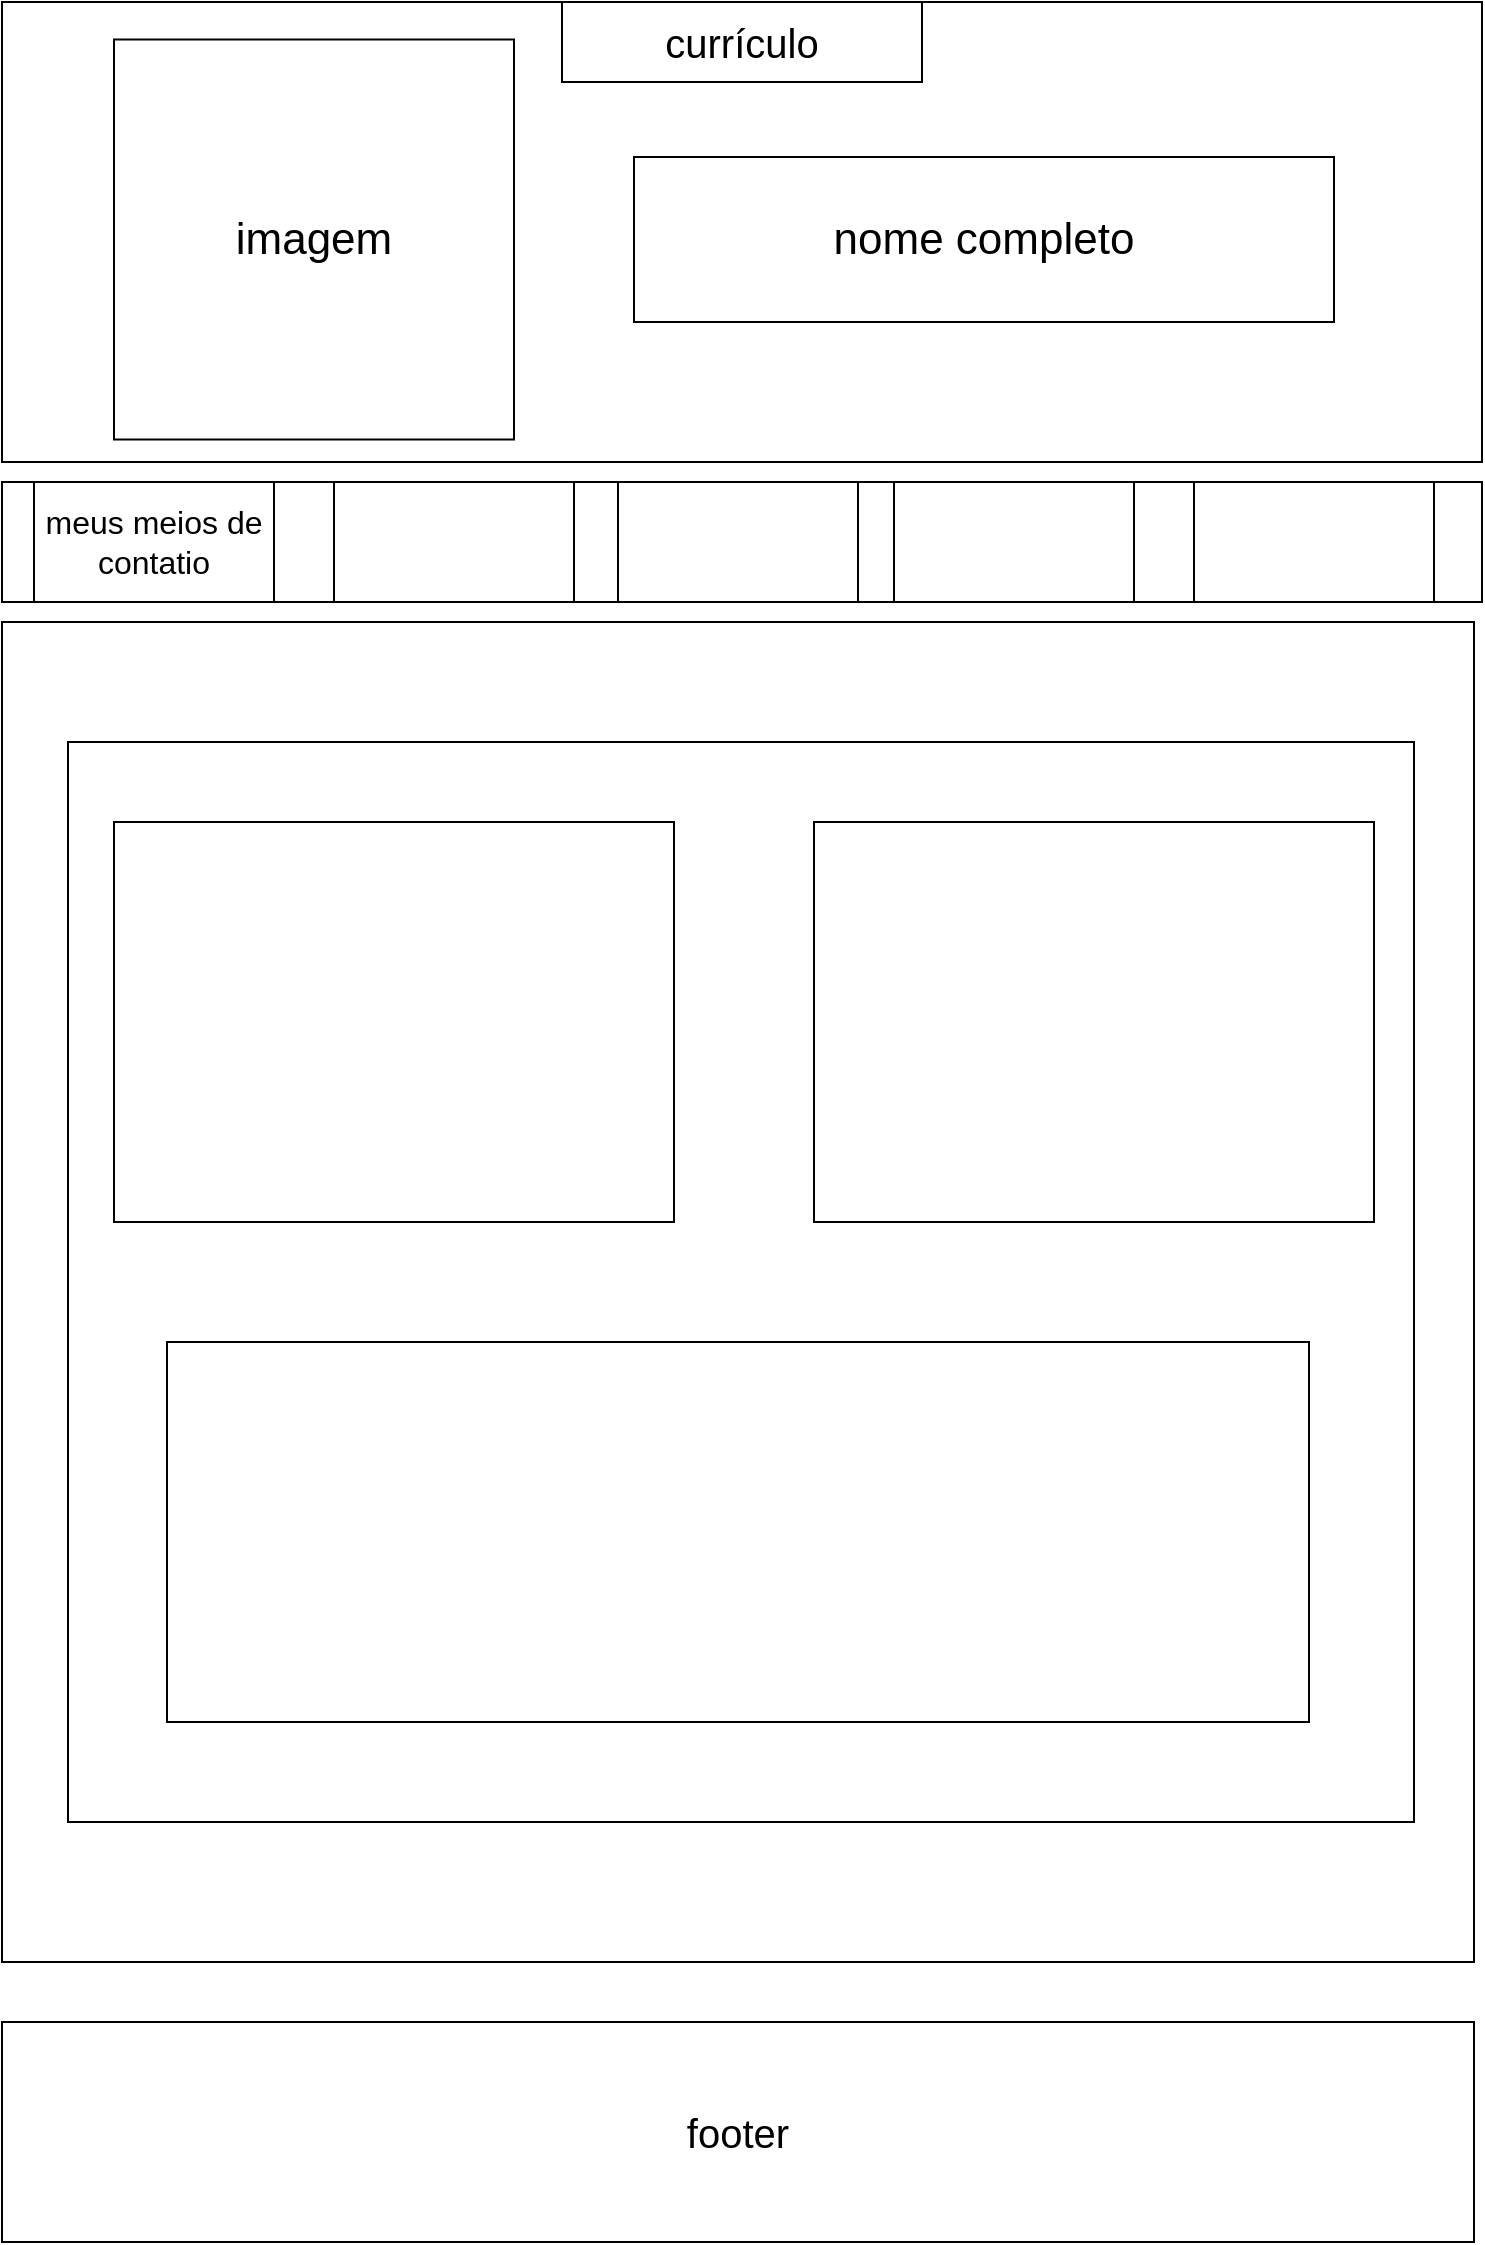 <mxfile version="23.1.5" type="device">
  <diagram name="Página-1" id="VzBFBnFceNf5FchIhVIa">
    <mxGraphModel dx="1434" dy="772" grid="1" gridSize="10" guides="1" tooltips="1" connect="1" arrows="1" fold="1" page="1" pageScale="1" pageWidth="827" pageHeight="1169" math="0" shadow="0">
      <root>
        <mxCell id="0" />
        <mxCell id="1" parent="0" />
        <mxCell id="8uxdD-XqvAFdHvv8OUBt-1" value="header" style="rounded=0;whiteSpace=wrap;html=1;fontSize=28;" parent="1" vertex="1">
          <mxGeometry x="44" y="30" width="740" height="230" as="geometry" />
        </mxCell>
        <mxCell id="ORd4NTilTooh12UyskxN-3" value="imagem" style="whiteSpace=wrap;html=1;aspect=fixed;fontSize=22;" vertex="1" parent="1">
          <mxGeometry x="100" y="48.75" width="200" height="200" as="geometry" />
        </mxCell>
        <mxCell id="ORd4NTilTooh12UyskxN-4" value="nome completo" style="rounded=0;whiteSpace=wrap;html=1;fontSize=22;" vertex="1" parent="1">
          <mxGeometry x="360" y="107.5" width="350" height="82.5" as="geometry" />
        </mxCell>
        <mxCell id="ORd4NTilTooh12UyskxN-8" value="currículo" style="rounded=0;whiteSpace=wrap;html=1;fontSize=20;" vertex="1" parent="1">
          <mxGeometry x="324" y="30" width="180" height="40" as="geometry" />
        </mxCell>
        <mxCell id="ORd4NTilTooh12UyskxN-9" value="nav" style="rounded=0;whiteSpace=wrap;html=1;fontSize=21;" vertex="1" parent="1">
          <mxGeometry x="44" y="270" width="740" height="60" as="geometry" />
        </mxCell>
        <mxCell id="ORd4NTilTooh12UyskxN-11" value="main" style="rounded=0;whiteSpace=wrap;html=1;fontSize=20;" vertex="1" parent="1">
          <mxGeometry x="44" y="340" width="736" height="670" as="geometry" />
        </mxCell>
        <mxCell id="ORd4NTilTooh12UyskxN-12" value="footer" style="rounded=0;whiteSpace=wrap;html=1;fontSize=20;" vertex="1" parent="1">
          <mxGeometry x="44" y="1040" width="736" height="110" as="geometry" />
        </mxCell>
        <mxCell id="ORd4NTilTooh12UyskxN-13" value="" style="rounded=0;whiteSpace=wrap;html=1;" vertex="1" parent="1">
          <mxGeometry x="210" y="270" width="120" height="60" as="geometry" />
        </mxCell>
        <mxCell id="ORd4NTilTooh12UyskxN-14" value="" style="rounded=0;whiteSpace=wrap;html=1;" vertex="1" parent="1">
          <mxGeometry x="352" y="270" width="120" height="60" as="geometry" />
        </mxCell>
        <mxCell id="ORd4NTilTooh12UyskxN-15" value="" style="rounded=0;whiteSpace=wrap;html=1;" vertex="1" parent="1">
          <mxGeometry x="490" y="270" width="120" height="60" as="geometry" />
        </mxCell>
        <mxCell id="ORd4NTilTooh12UyskxN-16" value="" style="rounded=0;whiteSpace=wrap;html=1;" vertex="1" parent="1">
          <mxGeometry x="640" y="270" width="120" height="60" as="geometry" />
        </mxCell>
        <mxCell id="ORd4NTilTooh12UyskxN-20" value="meus meios de contatio" style="rounded=0;whiteSpace=wrap;html=1;fontSize=16;" vertex="1" parent="1">
          <mxGeometry x="60" y="270" width="120" height="60" as="geometry" />
        </mxCell>
        <mxCell id="ORd4NTilTooh12UyskxN-22" value="" style="rounded=0;whiteSpace=wrap;html=1;" vertex="1" parent="1">
          <mxGeometry x="77" y="400" width="673" height="540" as="geometry" />
        </mxCell>
        <mxCell id="ORd4NTilTooh12UyskxN-25" value="" style="rounded=0;whiteSpace=wrap;html=1;" vertex="1" parent="1">
          <mxGeometry x="100" y="440" width="280" height="200" as="geometry" />
        </mxCell>
        <mxCell id="ORd4NTilTooh12UyskxN-28" value="" style="rounded=0;whiteSpace=wrap;html=1;" vertex="1" parent="1">
          <mxGeometry x="450" y="440" width="280" height="200" as="geometry" />
        </mxCell>
        <mxCell id="ORd4NTilTooh12UyskxN-29" value="" style="rounded=0;whiteSpace=wrap;html=1;" vertex="1" parent="1">
          <mxGeometry x="126.5" y="700" width="571" height="190" as="geometry" />
        </mxCell>
      </root>
    </mxGraphModel>
  </diagram>
</mxfile>
